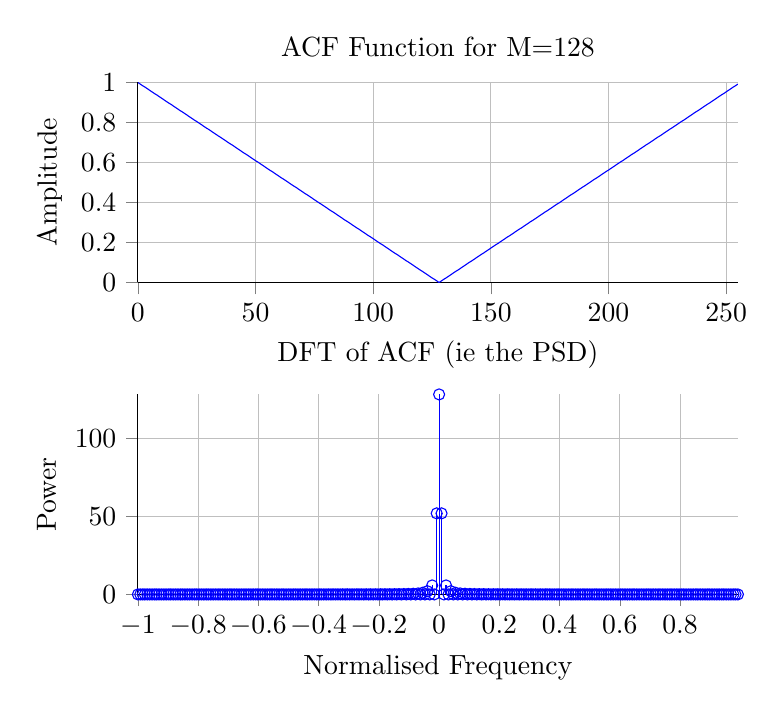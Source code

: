 % This file was created by matlab2tikz v0.4.7 (commit 6519689aa9dc12b7be17fdbac3b670671ea448dc) running on MATLAB 8.3.
% Copyright (c) 2008--2014, Nico Schlömer <nico.schloemer@gmail.com>
% All rights reserved.
% Minimal pgfplots version: 1.3
% 
% The latest updates can be retrieved from
%   http://www.mathworks.com/matlabcentral/fileexchange/22022-matlab2tikz
% where you can also make suggestions and rate matlab2tikz.
% 
\begin{tikzpicture}

\begin{axis}[%
width=3in,
height=1in,
scale only axis,
every outer y axis line/.append style={black},
every y tick label/.append style={font=\color{black}},
every outer x axis line/.append style={black},
every x tick label/.append style={font=\color{black}},
tick align = outside,
xmin=0,
xmax=255,
xmajorgrids,
ymin=0,
ymax=1,
ylabel={Amplitude},
ymajorgrids,
name=plot1,
title={ACF Function for M=128},
axis x line*=bottom,
axis y line*=left
]
\addplot [color=blue,solid,forget plot]
  table[row sep=crcr]{0	1\\
1	0.992\\
2	0.984\\
3	0.977\\
4	0.969\\
5	0.961\\
6	0.953\\
7	0.945\\
8	0.938\\
9	0.93\\
10	0.922\\
11	0.914\\
12	0.906\\
13	0.898\\
14	0.891\\
15	0.883\\
16	0.875\\
17	0.867\\
18	0.859\\
19	0.852\\
20	0.844\\
21	0.836\\
22	0.828\\
23	0.82\\
24	0.812\\
25	0.805\\
26	0.797\\
27	0.789\\
28	0.781\\
29	0.773\\
30	0.766\\
31	0.758\\
32	0.75\\
33	0.742\\
34	0.734\\
35	0.727\\
36	0.719\\
37	0.711\\
38	0.703\\
39	0.695\\
40	0.688\\
41	0.68\\
42	0.672\\
43	0.664\\
44	0.656\\
45	0.648\\
46	0.641\\
47	0.633\\
48	0.625\\
49	0.617\\
50	0.609\\
51	0.602\\
52	0.594\\
53	0.586\\
54	0.578\\
55	0.57\\
56	0.562\\
57	0.555\\
58	0.547\\
59	0.539\\
60	0.531\\
61	0.523\\
62	0.516\\
63	0.508\\
64	0.5\\
65	0.492\\
66	0.484\\
67	0.477\\
68	0.469\\
69	0.461\\
70	0.453\\
71	0.445\\
72	0.438\\
73	0.43\\
74	0.422\\
75	0.414\\
76	0.406\\
77	0.398\\
78	0.391\\
79	0.383\\
80	0.375\\
81	0.367\\
82	0.359\\
83	0.352\\
84	0.344\\
85	0.336\\
86	0.328\\
87	0.32\\
88	0.312\\
89	0.305\\
90	0.297\\
91	0.289\\
92	0.281\\
93	0.273\\
94	0.266\\
95	0.258\\
96	0.25\\
97	0.242\\
98	0.234\\
99	0.227\\
100	0.219\\
101	0.211\\
102	0.203\\
103	0.195\\
104	0.188\\
105	0.18\\
106	0.172\\
107	0.164\\
108	0.156\\
109	0.148\\
110	0.141\\
111	0.133\\
112	0.125\\
113	0.117\\
114	0.109\\
115	0.102\\
116	0.094\\
117	0.086\\
118	0.078\\
119	0.07\\
120	0.062\\
121	0.055\\
122	0.047\\
123	0.039\\
124	0.031\\
125	0.023\\
126	0.016\\
127	0.008\\
128	0\\
129	0.008\\
130	0.016\\
131	0.023\\
132	0.031\\
133	0.039\\
134	0.047\\
135	0.055\\
136	0.062\\
137	0.07\\
138	0.078\\
139	0.086\\
140	0.094\\
141	0.102\\
142	0.109\\
143	0.117\\
144	0.125\\
145	0.133\\
146	0.141\\
147	0.148\\
148	0.156\\
149	0.164\\
150	0.172\\
151	0.18\\
152	0.188\\
153	0.195\\
154	0.203\\
155	0.211\\
156	0.219\\
157	0.227\\
158	0.234\\
159	0.242\\
160	0.25\\
161	0.258\\
162	0.266\\
163	0.273\\
164	0.281\\
165	0.289\\
166	0.297\\
167	0.305\\
168	0.312\\
169	0.32\\
170	0.328\\
171	0.336\\
172	0.344\\
173	0.352\\
174	0.359\\
175	0.367\\
176	0.375\\
177	0.383\\
178	0.391\\
179	0.398\\
180	0.406\\
181	0.414\\
182	0.422\\
183	0.43\\
184	0.438\\
185	0.445\\
186	0.453\\
187	0.461\\
188	0.469\\
189	0.477\\
190	0.484\\
191	0.492\\
192	0.5\\
193	0.508\\
194	0.516\\
195	0.523\\
196	0.531\\
197	0.539\\
198	0.547\\
199	0.555\\
200	0.562\\
201	0.57\\
202	0.578\\
203	0.586\\
204	0.594\\
205	0.602\\
206	0.609\\
207	0.617\\
208	0.625\\
209	0.633\\
210	0.641\\
211	0.648\\
212	0.656\\
213	0.664\\
214	0.672\\
215	0.68\\
216	0.688\\
217	0.695\\
218	0.703\\
219	0.711\\
220	0.719\\
221	0.727\\
222	0.734\\
223	0.742\\
224	0.75\\
225	0.758\\
226	0.766\\
227	0.773\\
228	0.781\\
229	0.789\\
230	0.797\\
231	0.805\\
232	0.812\\
233	0.82\\
234	0.828\\
235	0.836\\
236	0.844\\
237	0.852\\
238	0.859\\
239	0.867\\
240	0.875\\
241	0.883\\
242	0.891\\
243	0.898\\
244	0.906\\
245	0.914\\
246	0.922\\
247	0.93\\
248	0.938\\
249	0.945\\
250	0.953\\
251	0.961\\
252	0.969\\
253	0.977\\
254	0.984\\
255	0.992\\
};
\end{axis}

\begin{axis}[%
width=3in,
height=1in,
scale only axis,
every outer y axis line/.append style={black},
every y tick label/.append style={font=\color{black}},
every outer x axis line/.append style={black},
every x tick label/.append style={font=\color{black}},
tick align = outside,
xmin=-1,
xmax=0.992,
xlabel={Normalised Frequency},
xmajorgrids,
ymin=0,
ymax=128,
ylabel={Power},
ymajorgrids,
at=(plot1.below south west),
anchor=above north west,
title={DFT of ACF (ie the PSD)},
axis x line*=bottom,
axis y line*=left
]
\addplot[ycomb,color=blue,solid,mark=o,mark options={solid}] plot table[row sep=crcr] {-1	0\\
-0.992	0.008\\
-0.984	0\\
-0.977	0.008\\
-0.969	0\\
-0.961	0.008\\
-0.953	0\\
-0.945	0.008\\
-0.938	0\\
-0.93	0.008\\
-0.922	0\\
-0.914	0.008\\
-0.906	0\\
-0.898	0.008\\
-0.891	0\\
-0.883	0.008\\
-0.875	0\\
-0.867	0.008\\
-0.859	0\\
-0.852	0.008\\
-0.844	0\\
-0.836	0.008\\
-0.828	0\\
-0.82	0.008\\
-0.812	0\\
-0.805	0.009\\
-0.797	0\\
-0.789	0.009\\
-0.781	0\\
-0.773	0.009\\
-0.766	0\\
-0.758	0.009\\
-0.75	0\\
-0.742	0.009\\
-0.734	0\\
-0.727	0.009\\
-0.719	0\\
-0.711	0.01\\
-0.703	0\\
-0.695	0.01\\
-0.688	0\\
-0.68	0.01\\
-0.672	0\\
-0.664	0.01\\
-0.656	0\\
-0.648	0.011\\
-0.641	0\\
-0.633	0.011\\
-0.625	0\\
-0.617	0.011\\
-0.609	0\\
-0.602	0.012\\
-0.594	0\\
-0.586	0.012\\
-0.578	0\\
-0.57	0.013\\
-0.562	0\\
-0.555	0.013\\
-0.547	0\\
-0.539	0.014\\
-0.531	0\\
-0.523	0.015\\
-0.516	0\\
-0.508	0.015\\
-0.5	0\\
-0.492	0.016\\
-0.484	0\\
-0.477	0.017\\
-0.469	0\\
-0.461	0.018\\
-0.453	0\\
-0.445	0.019\\
-0.438	0\\
-0.43	0.02\\
-0.422	0\\
-0.414	0.021\\
-0.406	0\\
-0.398	0.023\\
-0.391	0\\
-0.383	0.024\\
-0.375	0\\
-0.367	0.026\\
-0.359	0\\
-0.352	0.028\\
-0.344	0\\
-0.336	0.031\\
-0.328	0\\
-0.32	0.034\\
-0.312	0\\
-0.305	0.037\\
-0.297	0\\
-0.289	0.041\\
-0.281	0\\
-0.273	0.045\\
-0.266	0\\
-0.258	0.05\\
-0.25	0\\
-0.242	0.057\\
-0.234	0\\
-0.227	0.064\\
-0.219	0\\
-0.211	0.074\\
-0.203	0\\
-0.195	0.086\\
-0.188	0\\
-0.18	0.101\\
-0.172	0\\
-0.164	0.12\\
-0.156	0\\
-0.148	0.146\\
-0.141	0\\
-0.133	0.182\\
-0.125	0\\
-0.117	0.233\\
-0.109	0\\
-0.102	0.31\\
-0.094	0\\
-0.086	0.431\\
-0.078	0\\
-0.07	0.643\\
-0.062	0\\
-0.055	1.061\\
-0.047	0\\
-0.039	2.078\\
-0.031	0\\
-0.023	5.767\\
-0.016	0\\
-0.008	51.879\\
0	128\\
0.008	51.879\\
0.016	0\\
0.023	5.767\\
0.031	0\\
0.039	2.078\\
0.047	0\\
0.055	1.061\\
0.062	0\\
0.07	0.643\\
0.078	0\\
0.086	0.431\\
0.094	0\\
0.102	0.31\\
0.109	0\\
0.117	0.233\\
0.125	0\\
0.133	0.182\\
0.141	0\\
0.148	0.146\\
0.156	0\\
0.164	0.12\\
0.172	0\\
0.18	0.101\\
0.188	0\\
0.195	0.086\\
0.203	0\\
0.211	0.074\\
0.219	0\\
0.227	0.064\\
0.234	0\\
0.242	0.057\\
0.25	0\\
0.258	0.05\\
0.266	0\\
0.273	0.045\\
0.281	0\\
0.289	0.041\\
0.297	0\\
0.305	0.037\\
0.312	0\\
0.32	0.034\\
0.328	0\\
0.336	0.031\\
0.344	0\\
0.352	0.028\\
0.359	0\\
0.367	0.026\\
0.375	0\\
0.383	0.024\\
0.391	0\\
0.398	0.023\\
0.406	0\\
0.414	0.021\\
0.422	0\\
0.43	0.02\\
0.438	0\\
0.445	0.019\\
0.453	0\\
0.461	0.018\\
0.469	0\\
0.477	0.017\\
0.484	0\\
0.492	0.016\\
0.5	0\\
0.508	0.015\\
0.516	0\\
0.523	0.015\\
0.531	0\\
0.539	0.014\\
0.547	0\\
0.555	0.013\\
0.562	0\\
0.57	0.013\\
0.578	0\\
0.586	0.012\\
0.594	0\\
0.602	0.012\\
0.609	0\\
0.617	0.011\\
0.625	0\\
0.633	0.011\\
0.641	0\\
0.648	0.011\\
0.656	0\\
0.664	0.01\\
0.672	0\\
0.68	0.01\\
0.688	0\\
0.695	0.01\\
0.703	0\\
0.711	0.01\\
0.719	0\\
0.727	0.009\\
0.734	0\\
0.742	0.009\\
0.75	0\\
0.758	0.009\\
0.766	0\\
0.773	0.009\\
0.781	0\\
0.789	0.009\\
0.797	0\\
0.805	0.009\\
0.812	0\\
0.82	0.008\\
0.828	0\\
0.836	0.008\\
0.844	0\\
0.852	0.008\\
0.859	0\\
0.867	0.008\\
0.875	0\\
0.883	0.008\\
0.891	0\\
0.898	0.008\\
0.906	0\\
0.914	0.008\\
0.922	0\\
0.93	0.008\\
0.938	0\\
0.945	0.008\\
0.953	0\\
0.961	0.008\\
0.969	0\\
0.977	0.008\\
0.984	0\\
0.992	0.008\\
};
\addplot [color=black,solid,forget plot]
  table[row sep=crcr]{-1	0\\
0.992	0\\
};
\end{axis}
\end{tikzpicture}%